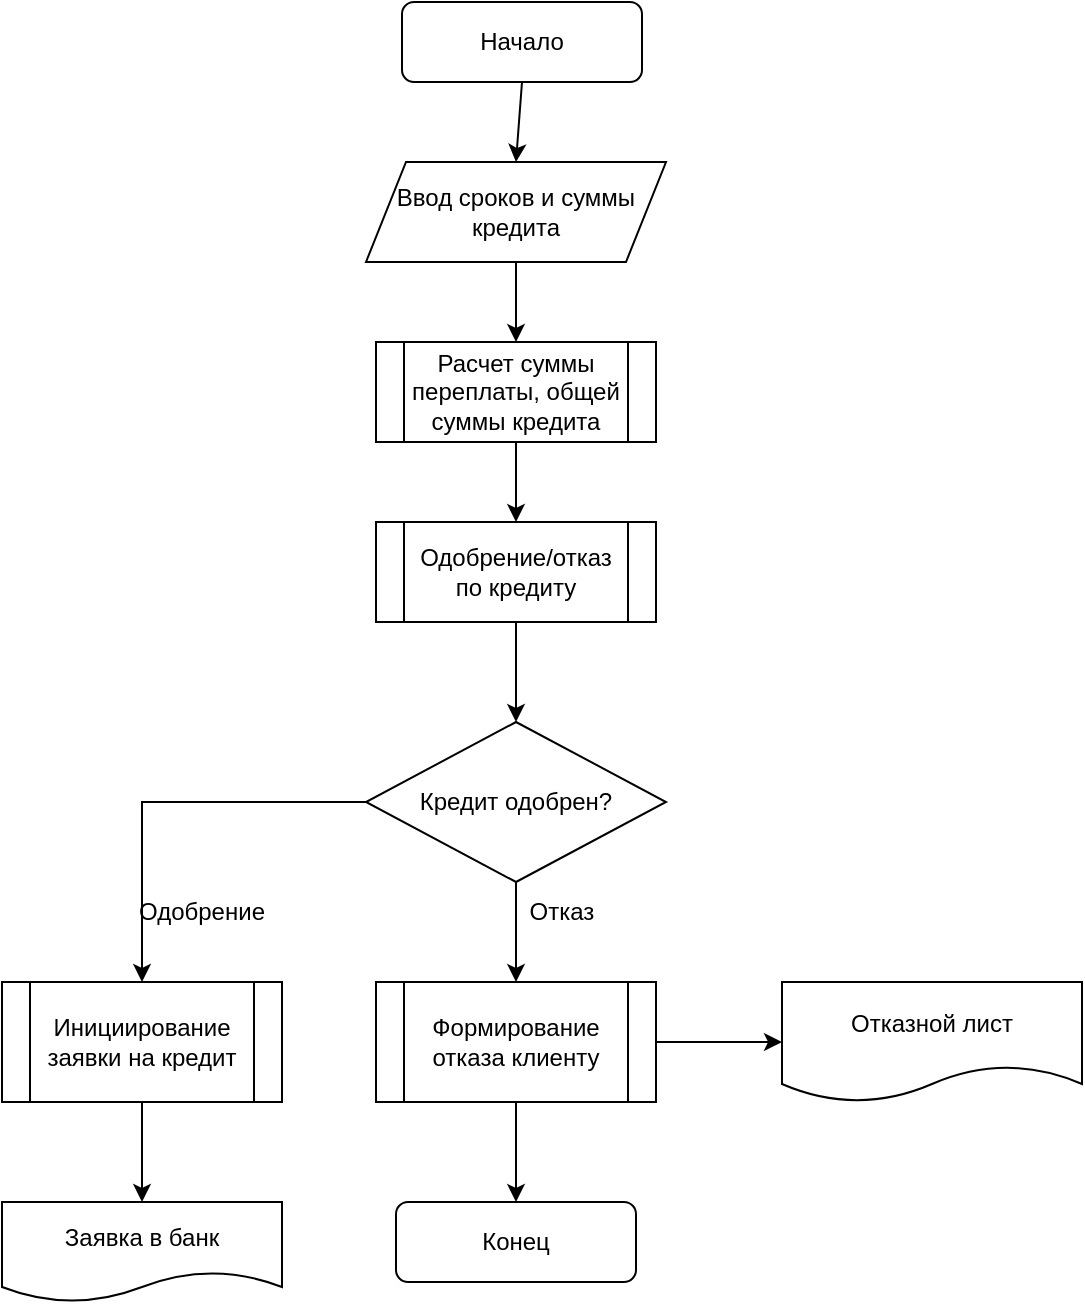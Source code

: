 <mxfile version="23.1.5" type="device">
  <diagram name="Страница — 1" id="XC__gPiorW4o4jhYyFbl">
    <mxGraphModel dx="1434" dy="1949" grid="1" gridSize="10" guides="1" tooltips="1" connect="1" arrows="1" fold="1" page="1" pageScale="1" pageWidth="827" pageHeight="1169" math="0" shadow="0">
      <root>
        <mxCell id="0" />
        <mxCell id="1" parent="0" />
        <mxCell id="pGYxOll9Prf7aH_h9H1Q-2" value="Начало" style="rounded=1;whiteSpace=wrap;html=1;" vertex="1" parent="1">
          <mxGeometry x="320" y="-120" width="120" height="40" as="geometry" />
        </mxCell>
        <mxCell id="pGYxOll9Prf7aH_h9H1Q-3" value="Ввод сроков и суммы кредита" style="shape=parallelogram;perimeter=parallelogramPerimeter;whiteSpace=wrap;html=1;fixedSize=1;" vertex="1" parent="1">
          <mxGeometry x="302" y="-40" width="150" height="50" as="geometry" />
        </mxCell>
        <mxCell id="pGYxOll9Prf7aH_h9H1Q-4" value="Расчет суммы переплаты, общей суммы кредита" style="shape=process;whiteSpace=wrap;html=1;backgroundOutline=1;" vertex="1" parent="1">
          <mxGeometry x="307" y="50" width="140" height="50" as="geometry" />
        </mxCell>
        <mxCell id="pGYxOll9Prf7aH_h9H1Q-5" value="Одобрение/отказ по кредиту" style="shape=process;whiteSpace=wrap;html=1;backgroundOutline=1;" vertex="1" parent="1">
          <mxGeometry x="307" y="140" width="140" height="50" as="geometry" />
        </mxCell>
        <mxCell id="pGYxOll9Prf7aH_h9H1Q-6" value="" style="endArrow=classic;html=1;rounded=0;exitX=0.5;exitY=1;exitDx=0;exitDy=0;entryX=0.5;entryY=0;entryDx=0;entryDy=0;" edge="1" parent="1" source="pGYxOll9Prf7aH_h9H1Q-2" target="pGYxOll9Prf7aH_h9H1Q-3">
          <mxGeometry width="50" height="50" relative="1" as="geometry">
            <mxPoint x="640" y="130" as="sourcePoint" />
            <mxPoint x="690" y="80" as="targetPoint" />
          </mxGeometry>
        </mxCell>
        <mxCell id="pGYxOll9Prf7aH_h9H1Q-7" value="" style="endArrow=classic;html=1;rounded=0;exitX=0.5;exitY=1;exitDx=0;exitDy=0;entryX=0.5;entryY=0;entryDx=0;entryDy=0;" edge="1" parent="1" source="pGYxOll9Prf7aH_h9H1Q-3" target="pGYxOll9Prf7aH_h9H1Q-4">
          <mxGeometry width="50" height="50" relative="1" as="geometry">
            <mxPoint x="640" y="130" as="sourcePoint" />
            <mxPoint x="690" y="80" as="targetPoint" />
          </mxGeometry>
        </mxCell>
        <mxCell id="pGYxOll9Prf7aH_h9H1Q-9" value="" style="endArrow=classic;html=1;rounded=0;entryX=0.5;entryY=0;entryDx=0;entryDy=0;exitX=0.5;exitY=1;exitDx=0;exitDy=0;" edge="1" parent="1" source="pGYxOll9Prf7aH_h9H1Q-20" target="pGYxOll9Prf7aH_h9H1Q-18">
          <mxGeometry width="50" height="50" relative="1" as="geometry">
            <mxPoint x="377" y="340" as="sourcePoint" />
            <mxPoint x="374" y="410" as="targetPoint" />
          </mxGeometry>
        </mxCell>
        <mxCell id="pGYxOll9Prf7aH_h9H1Q-10" value="" style="endArrow=classic;html=1;rounded=0;entryX=0.5;entryY=0;entryDx=0;entryDy=0;exitX=0;exitY=0.5;exitDx=0;exitDy=0;" edge="1" parent="1" source="pGYxOll9Prf7aH_h9H1Q-20" target="pGYxOll9Prf7aH_h9H1Q-14">
          <mxGeometry width="50" height="50" relative="1" as="geometry">
            <mxPoint x="280" y="325" as="sourcePoint" />
            <mxPoint x="190" y="415" as="targetPoint" />
            <Array as="points">
              <mxPoint x="190" y="280" />
            </Array>
          </mxGeometry>
        </mxCell>
        <mxCell id="pGYxOll9Prf7aH_h9H1Q-12" value="Одобрение" style="text;html=1;align=center;verticalAlign=middle;whiteSpace=wrap;rounded=0;" vertex="1" parent="1">
          <mxGeometry x="190" y="320" width="60" height="30" as="geometry" />
        </mxCell>
        <mxCell id="pGYxOll9Prf7aH_h9H1Q-13" value="Отказ" style="text;html=1;align=center;verticalAlign=middle;whiteSpace=wrap;rounded=0;" vertex="1" parent="1">
          <mxGeometry x="370" y="320" width="60" height="30" as="geometry" />
        </mxCell>
        <mxCell id="pGYxOll9Prf7aH_h9H1Q-14" value="Инициирование заявки на кредит" style="shape=process;whiteSpace=wrap;html=1;backgroundOutline=1;" vertex="1" parent="1">
          <mxGeometry x="120" y="370" width="140" height="60" as="geometry" />
        </mxCell>
        <mxCell id="pGYxOll9Prf7aH_h9H1Q-15" value="Заявка в банк" style="shape=document;whiteSpace=wrap;html=1;boundedLbl=1;rotation=0;" vertex="1" parent="1">
          <mxGeometry x="120" y="480" width="140" height="50" as="geometry" />
        </mxCell>
        <mxCell id="pGYxOll9Prf7aH_h9H1Q-16" value="" style="endArrow=classic;html=1;rounded=0;exitX=0.5;exitY=1;exitDx=0;exitDy=0;entryX=0.5;entryY=0;entryDx=0;entryDy=0;" edge="1" parent="1" source="pGYxOll9Prf7aH_h9H1Q-14" target="pGYxOll9Prf7aH_h9H1Q-15">
          <mxGeometry width="50" height="50" relative="1" as="geometry">
            <mxPoint x="630" y="430" as="sourcePoint" />
            <mxPoint x="680" y="380" as="targetPoint" />
          </mxGeometry>
        </mxCell>
        <mxCell id="pGYxOll9Prf7aH_h9H1Q-18" value="Формирование отказа клиенту" style="shape=process;whiteSpace=wrap;html=1;backgroundOutline=1;" vertex="1" parent="1">
          <mxGeometry x="307" y="370" width="140" height="60" as="geometry" />
        </mxCell>
        <mxCell id="pGYxOll9Prf7aH_h9H1Q-19" value="" style="endArrow=classic;html=1;rounded=0;exitX=0.5;exitY=1;exitDx=0;exitDy=0;entryX=0.5;entryY=0;entryDx=0;entryDy=0;" edge="1" parent="1" source="pGYxOll9Prf7aH_h9H1Q-4" target="pGYxOll9Prf7aH_h9H1Q-5">
          <mxGeometry width="50" height="50" relative="1" as="geometry">
            <mxPoint x="640" y="230" as="sourcePoint" />
            <mxPoint x="690" y="180" as="targetPoint" />
          </mxGeometry>
        </mxCell>
        <mxCell id="pGYxOll9Prf7aH_h9H1Q-20" value="Кредит одобрен?" style="rhombus;whiteSpace=wrap;html=1;" vertex="1" parent="1">
          <mxGeometry x="302" y="240" width="150" height="80" as="geometry" />
        </mxCell>
        <mxCell id="pGYxOll9Prf7aH_h9H1Q-21" value="" style="endArrow=classic;html=1;rounded=0;exitX=0.5;exitY=1;exitDx=0;exitDy=0;entryX=0.5;entryY=0;entryDx=0;entryDy=0;" edge="1" parent="1" source="pGYxOll9Prf7aH_h9H1Q-5" target="pGYxOll9Prf7aH_h9H1Q-20">
          <mxGeometry width="50" height="50" relative="1" as="geometry">
            <mxPoint x="640" y="330" as="sourcePoint" />
            <mxPoint x="690" y="280" as="targetPoint" />
          </mxGeometry>
        </mxCell>
        <mxCell id="pGYxOll9Prf7aH_h9H1Q-22" value="Отказной лист" style="shape=document;whiteSpace=wrap;html=1;boundedLbl=1;rotation=0;" vertex="1" parent="1">
          <mxGeometry x="510" y="370" width="150" height="60" as="geometry" />
        </mxCell>
        <mxCell id="pGYxOll9Prf7aH_h9H1Q-23" value="" style="endArrow=classic;html=1;rounded=0;exitX=1;exitY=0.5;exitDx=0;exitDy=0;entryX=0;entryY=0.5;entryDx=0;entryDy=0;" edge="1" parent="1" source="pGYxOll9Prf7aH_h9H1Q-18" target="pGYxOll9Prf7aH_h9H1Q-22">
          <mxGeometry width="50" height="50" relative="1" as="geometry">
            <mxPoint x="640" y="430" as="sourcePoint" />
            <mxPoint x="690" y="380" as="targetPoint" />
          </mxGeometry>
        </mxCell>
        <mxCell id="pGYxOll9Prf7aH_h9H1Q-24" value="" style="endArrow=classic;html=1;rounded=0;exitX=0.5;exitY=1;exitDx=0;exitDy=0;entryX=0.5;entryY=0;entryDx=0;entryDy=0;" edge="1" parent="1" source="pGYxOll9Prf7aH_h9H1Q-18" target="pGYxOll9Prf7aH_h9H1Q-25">
          <mxGeometry width="50" height="50" relative="1" as="geometry">
            <mxPoint x="640" y="430" as="sourcePoint" />
            <mxPoint x="377" y="500" as="targetPoint" />
          </mxGeometry>
        </mxCell>
        <mxCell id="pGYxOll9Prf7aH_h9H1Q-25" value="Конец" style="rounded=1;whiteSpace=wrap;html=1;" vertex="1" parent="1">
          <mxGeometry x="317" y="480" width="120" height="40" as="geometry" />
        </mxCell>
      </root>
    </mxGraphModel>
  </diagram>
</mxfile>
